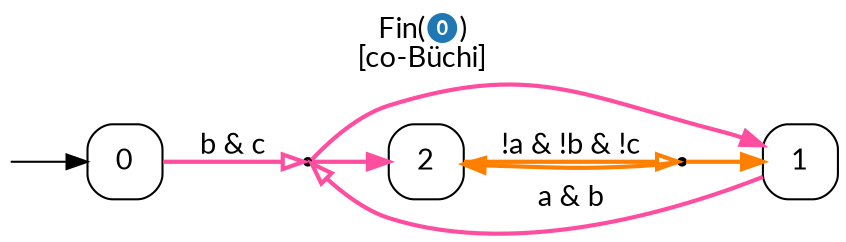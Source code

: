 digraph "" {
  rankdir=LR
  label=<Fin(<font color="#1F78B4">⓿</font>)<br/>[co-Büchi]>
  labelloc="t"
  node [shape="box",style="rounded",width="0.5"]
  fontname="Lato"
  node [fontname="Lato"]
  edge [fontname="Lato"]
  I [label="", style=invis, width=0]
  I -> 0
  0 [label=<0>]
  0 -> -1.1 [label=<b &amp; c>, style=bold, color="#FF4DA0", arrowhead=onormal]
  -1.1 [label=<>,shape=point,width=0.05,height=0.05]
  -1.1 -> 1 [style=bold, color="#FF4DA0"]
  -1.1 -> 2 [style=bold, color="#FF4DA0"]
  1 [label=<1>]
  1 -> -1.1 [label=<a &amp; b>, style=bold, color="#FF4DA0", arrowhead=onormal]
  2 [label=<2>]
  2 -> -1.2 [label=<!a &amp; !b &amp; !c>, style=bold, color="#FF7F00", arrowhead=onormal]
  -1.2 [label=<>,shape=point,width=0.05,height=0.05]
  -1.2 -> 1 [style=bold, color="#FF7F00"]
  -1.2 -> 2 [style=bold, color="#FF7F00"]
}
